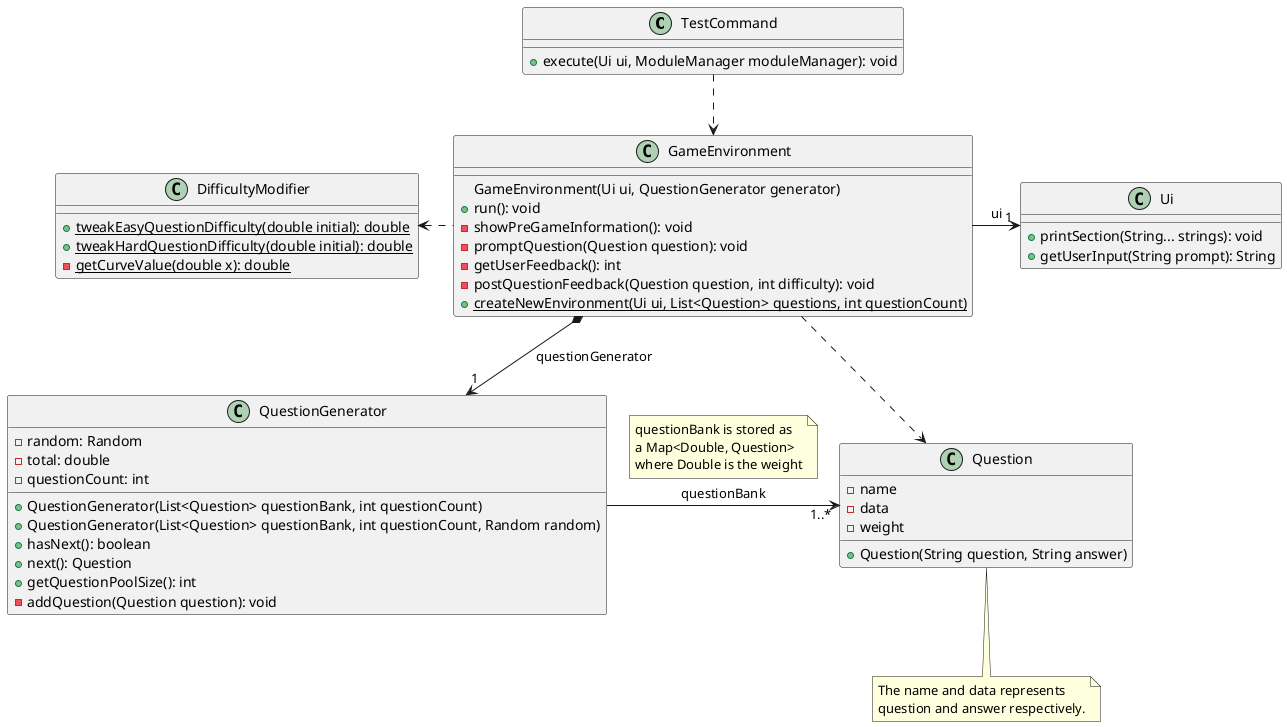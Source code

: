 @startuml
'https://plantuml.com/class-diagram

TestCommand ..> GameEnvironment

GameEnvironment -> "1" Ui : "ui"
GameEnvironment *--> "1" QuestionGenerator : "questionGenerator"
DifficultyModifier <. GameEnvironment
QuestionGenerator -> "1..*" Question : "questionBank"
note top on link 
  questionBank is stored as
  a Map<Double, Question>
  where Double is the weight
endnote
GameEnvironment ..>  Question

class TestCommand {
  + execute(Ui ui, ModuleManager moduleManager): void
}

class GameEnvironment {
  GameEnvironment(Ui ui, QuestionGenerator generator)
  + run(): void
  - showPreGameInformation(): void
  - promptQuestion(Question question): void
  - getUserFeedback(): int
  - postQuestionFeedback(Question question, int difficulty): void
  + {static} createNewEnvironment(Ui ui, List<Question> questions, int questionCount)
}

class QuestionGenerator {
  - random: Random
  - total: double
  - questionCount: int
  + QuestionGenerator(List<Question> questionBank, int questionCount)
  + QuestionGenerator(List<Question> questionBank, int questionCount, Random random)
  + hasNext(): boolean
  + next(): Question
  + getQuestionPoolSize(): int
  - addQuestion(Question question): void
}

class Question {
  - name
  - data
  - weight
  + Question(String question, String answer)
}

note bottom of Question
  The name and data represents
  question and answer respectively.
endnote

class Ui {
  + printSection(String... strings): void
  + getUserInput(String prompt): String
}

class DifficultyModifier {
  + {static} tweakEasyQuestionDifficulty(double initial): double
  + {static} tweakHardQuestionDifficulty(double initial): double
  - {static} getCurveValue(double x): double
}


@enduml